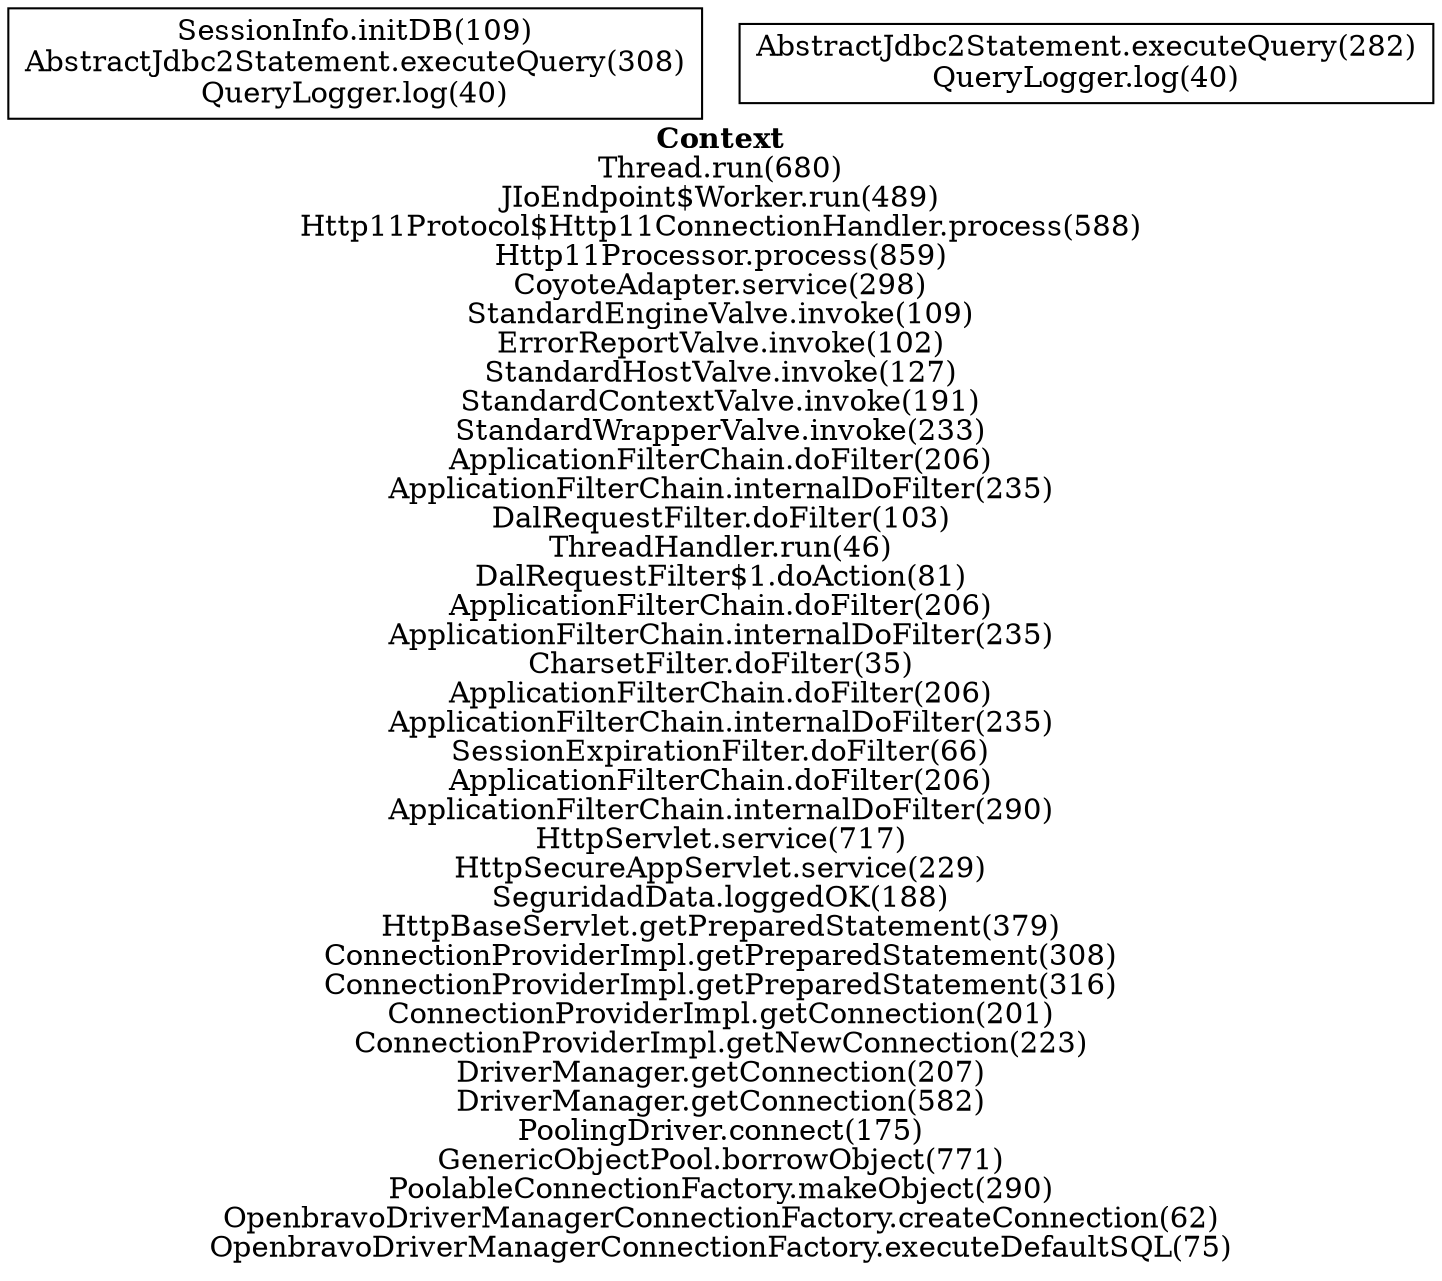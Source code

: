digraph 13328393 { 
label=<<font face="Times-Bold">Context</font><br/>Thread.run(680)<br/>JIoEndpoint$Worker.run(489)<br/>Http11Protocol$Http11ConnectionHandler.process(588)<br/>Http11Processor.process(859)<br/>CoyoteAdapter.service(298)<br/>StandardEngineValve.invoke(109)<br/>ErrorReportValve.invoke(102)<br/>StandardHostValve.invoke(127)<br/>StandardContextValve.invoke(191)<br/>StandardWrapperValve.invoke(233)<br/>ApplicationFilterChain.doFilter(206)<br/>ApplicationFilterChain.internalDoFilter(235)<br/>DalRequestFilter.doFilter(103)<br/>ThreadHandler.run(46)<br/>DalRequestFilter$1.doAction(81)<br/>ApplicationFilterChain.doFilter(206)<br/>ApplicationFilterChain.internalDoFilter(235)<br/>CharsetFilter.doFilter(35)<br/>ApplicationFilterChain.doFilter(206)<br/>ApplicationFilterChain.internalDoFilter(235)<br/>SessionExpirationFilter.doFilter(66)<br/>ApplicationFilterChain.doFilter(206)<br/>ApplicationFilterChain.internalDoFilter(290)<br/>HttpServlet.service(717)<br/>HttpSecureAppServlet.service(229)<br/>SeguridadData.loggedOK(188)<br/>HttpBaseServlet.getPreparedStatement(379)<br/>ConnectionProviderImpl.getPreparedStatement(308)<br/>ConnectionProviderImpl.getPreparedStatement(316)<br/>ConnectionProviderImpl.getConnection(201)<br/>ConnectionProviderImpl.getNewConnection(223)<br/>DriverManager.getConnection(207)<br/>DriverManager.getConnection(582)<br/>PoolingDriver.connect(175)<br/>GenericObjectPool.borrowObject(771)<br/>PoolableConnectionFactory.makeObject(290)<br/>OpenbravoDriverManagerConnectionFactory.createConnection(62)<br/>OpenbravoDriverManagerConnectionFactory.executeDefaultSQL(75)>;rankdir=BT;
1 [label="SessionInfo.initDB(109)\nAbstractJdbc2Statement.executeQuery(308)\nQueryLogger.log(40)\n", shape=box];
2 [label="AbstractJdbc2Statement.executeQuery(282)\nQueryLogger.log(40)\n", shape=box];
}

